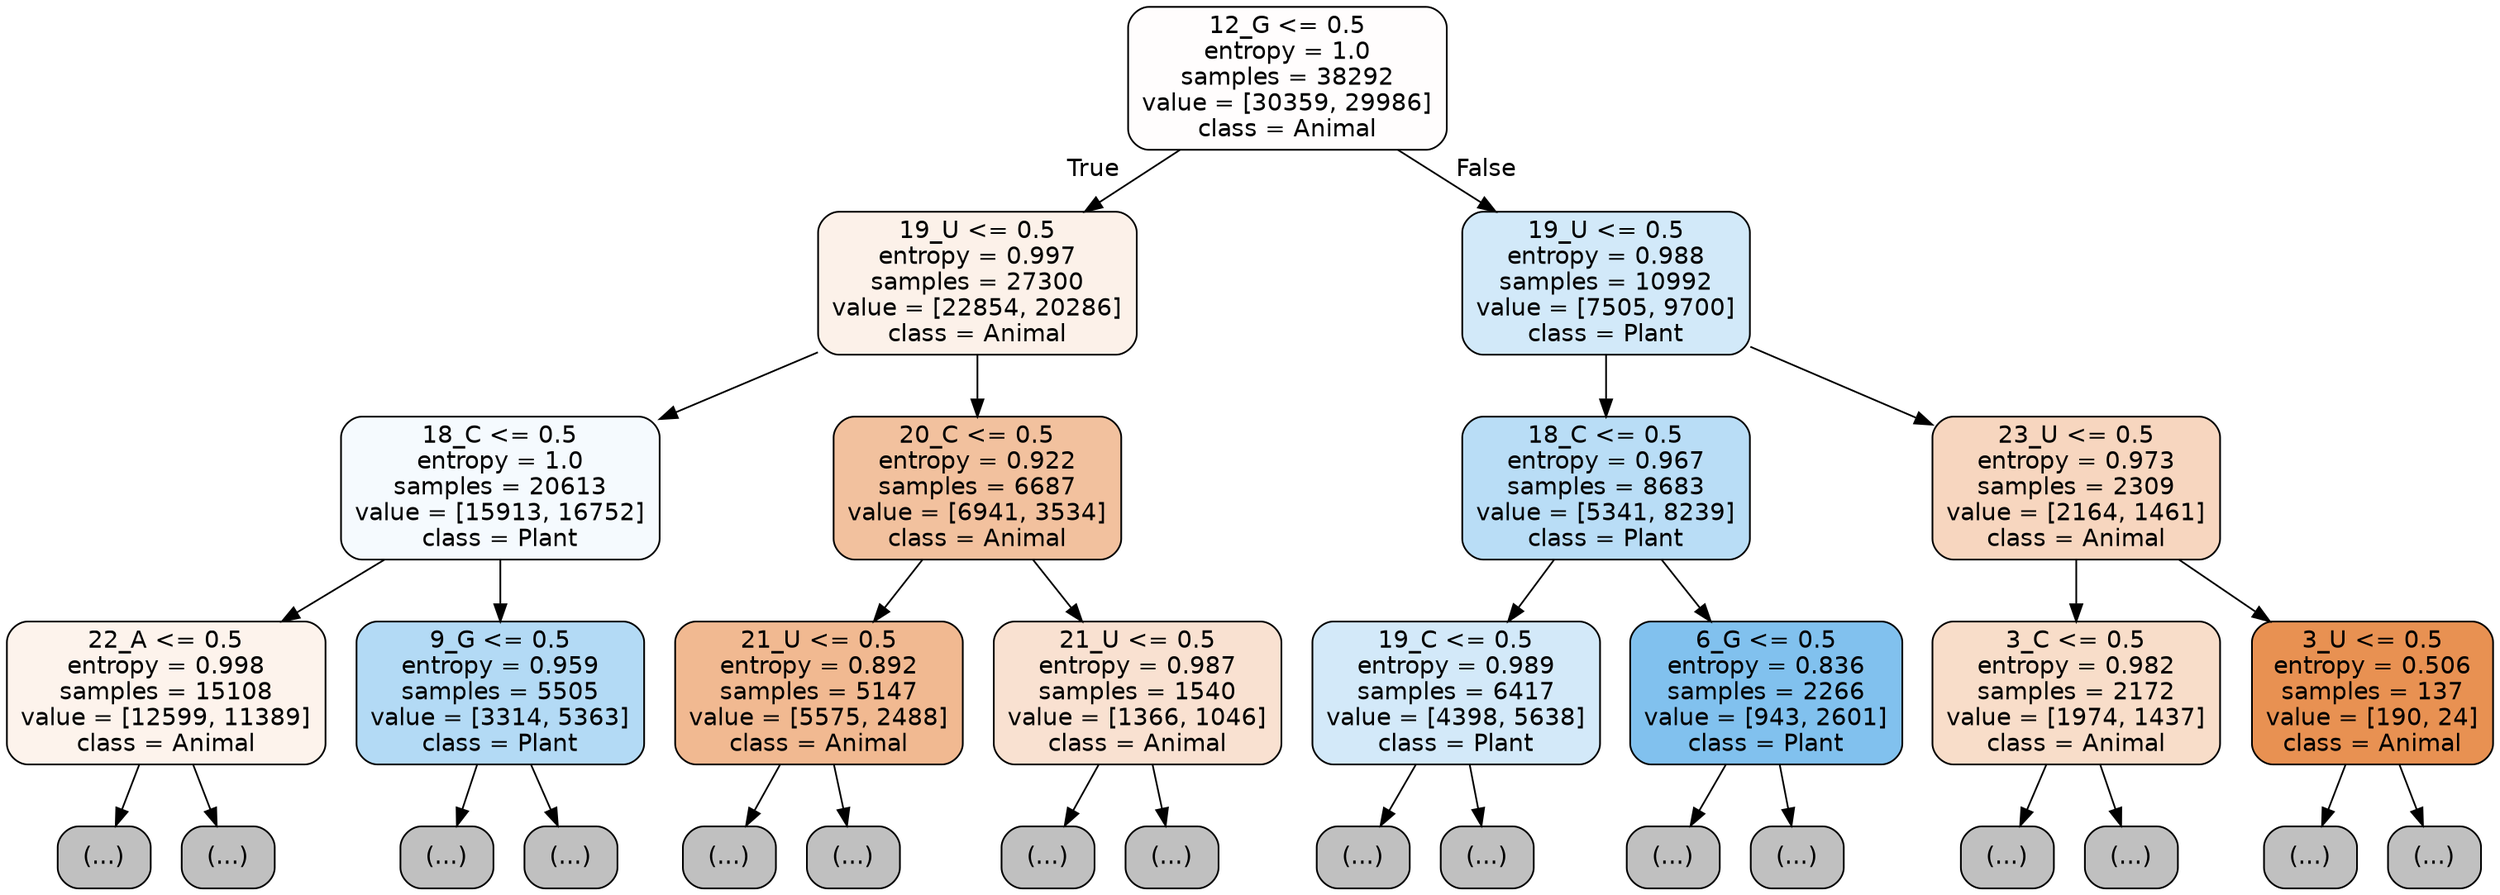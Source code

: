 digraph Tree {
node [shape=box, style="filled, rounded", color="black", fontname="helvetica"] ;
edge [fontname="helvetica"] ;
0 [label="12_G <= 0.5\nentropy = 1.0\nsamples = 38292\nvalue = [30359, 29986]\nclass = Animal", fillcolor="#fffdfd"] ;
1 [label="19_U <= 0.5\nentropy = 0.997\nsamples = 27300\nvalue = [22854, 20286]\nclass = Animal", fillcolor="#fcf1e9"] ;
0 -> 1 [labeldistance=2.5, labelangle=45, headlabel="True"] ;
2 [label="18_C <= 0.5\nentropy = 1.0\nsamples = 20613\nvalue = [15913, 16752]\nclass = Plant", fillcolor="#f5fafe"] ;
1 -> 2 ;
3 [label="22_A <= 0.5\nentropy = 0.998\nsamples = 15108\nvalue = [12599, 11389]\nclass = Animal", fillcolor="#fdf3ec"] ;
2 -> 3 ;
4 [label="(...)", fillcolor="#C0C0C0"] ;
3 -> 4 ;
6495 [label="(...)", fillcolor="#C0C0C0"] ;
3 -> 6495 ;
7362 [label="9_G <= 0.5\nentropy = 0.959\nsamples = 5505\nvalue = [3314, 5363]\nclass = Plant", fillcolor="#b3daf5"] ;
2 -> 7362 ;
7363 [label="(...)", fillcolor="#C0C0C0"] ;
7362 -> 7363 ;
8836 [label="(...)", fillcolor="#C0C0C0"] ;
7362 -> 8836 ;
9339 [label="20_C <= 0.5\nentropy = 0.922\nsamples = 6687\nvalue = [6941, 3534]\nclass = Animal", fillcolor="#f2c19e"] ;
1 -> 9339 ;
9340 [label="21_U <= 0.5\nentropy = 0.892\nsamples = 5147\nvalue = [5575, 2488]\nclass = Animal", fillcolor="#f1b991"] ;
9339 -> 9340 ;
9341 [label="(...)", fillcolor="#C0C0C0"] ;
9340 -> 9341 ;
11312 [label="(...)", fillcolor="#C0C0C0"] ;
9340 -> 11312 ;
11863 [label="21_U <= 0.5\nentropy = 0.987\nsamples = 1540\nvalue = [1366, 1046]\nclass = Animal", fillcolor="#f9e1d1"] ;
9339 -> 11863 ;
11864 [label="(...)", fillcolor="#C0C0C0"] ;
11863 -> 11864 ;
12503 [label="(...)", fillcolor="#C0C0C0"] ;
11863 -> 12503 ;
12720 [label="19_U <= 0.5\nentropy = 0.988\nsamples = 10992\nvalue = [7505, 9700]\nclass = Plant", fillcolor="#d2e9f9"] ;
0 -> 12720 [labeldistance=2.5, labelangle=-45, headlabel="False"] ;
12721 [label="18_C <= 0.5\nentropy = 0.967\nsamples = 8683\nvalue = [5341, 8239]\nclass = Plant", fillcolor="#b9ddf6"] ;
12720 -> 12721 ;
12722 [label="19_C <= 0.5\nentropy = 0.989\nsamples = 6417\nvalue = [4398, 5638]\nclass = Plant", fillcolor="#d3e9f9"] ;
12721 -> 12722 ;
12723 [label="(...)", fillcolor="#C0C0C0"] ;
12722 -> 12723 ;
14472 [label="(...)", fillcolor="#C0C0C0"] ;
12722 -> 14472 ;
15367 [label="6_G <= 0.5\nentropy = 0.836\nsamples = 2266\nvalue = [943, 2601]\nclass = Plant", fillcolor="#81c1ee"] ;
12721 -> 15367 ;
15368 [label="(...)", fillcolor="#C0C0C0"] ;
15367 -> 15368 ;
15857 [label="(...)", fillcolor="#C0C0C0"] ;
15367 -> 15857 ;
16032 [label="23_U <= 0.5\nentropy = 0.973\nsamples = 2309\nvalue = [2164, 1461]\nclass = Animal", fillcolor="#f7d6bf"] ;
12720 -> 16032 ;
16033 [label="3_C <= 0.5\nentropy = 0.982\nsamples = 2172\nvalue = [1974, 1437]\nclass = Animal", fillcolor="#f8ddc9"] ;
16032 -> 16033 ;
16034 [label="(...)", fillcolor="#C0C0C0"] ;
16033 -> 16034 ;
16957 [label="(...)", fillcolor="#C0C0C0"] ;
16033 -> 16957 ;
17178 [label="3_U <= 0.5\nentropy = 0.506\nsamples = 137\nvalue = [190, 24]\nclass = Animal", fillcolor="#e89152"] ;
16032 -> 17178 ;
17179 [label="(...)", fillcolor="#C0C0C0"] ;
17178 -> 17179 ;
17212 [label="(...)", fillcolor="#C0C0C0"] ;
17178 -> 17212 ;
}